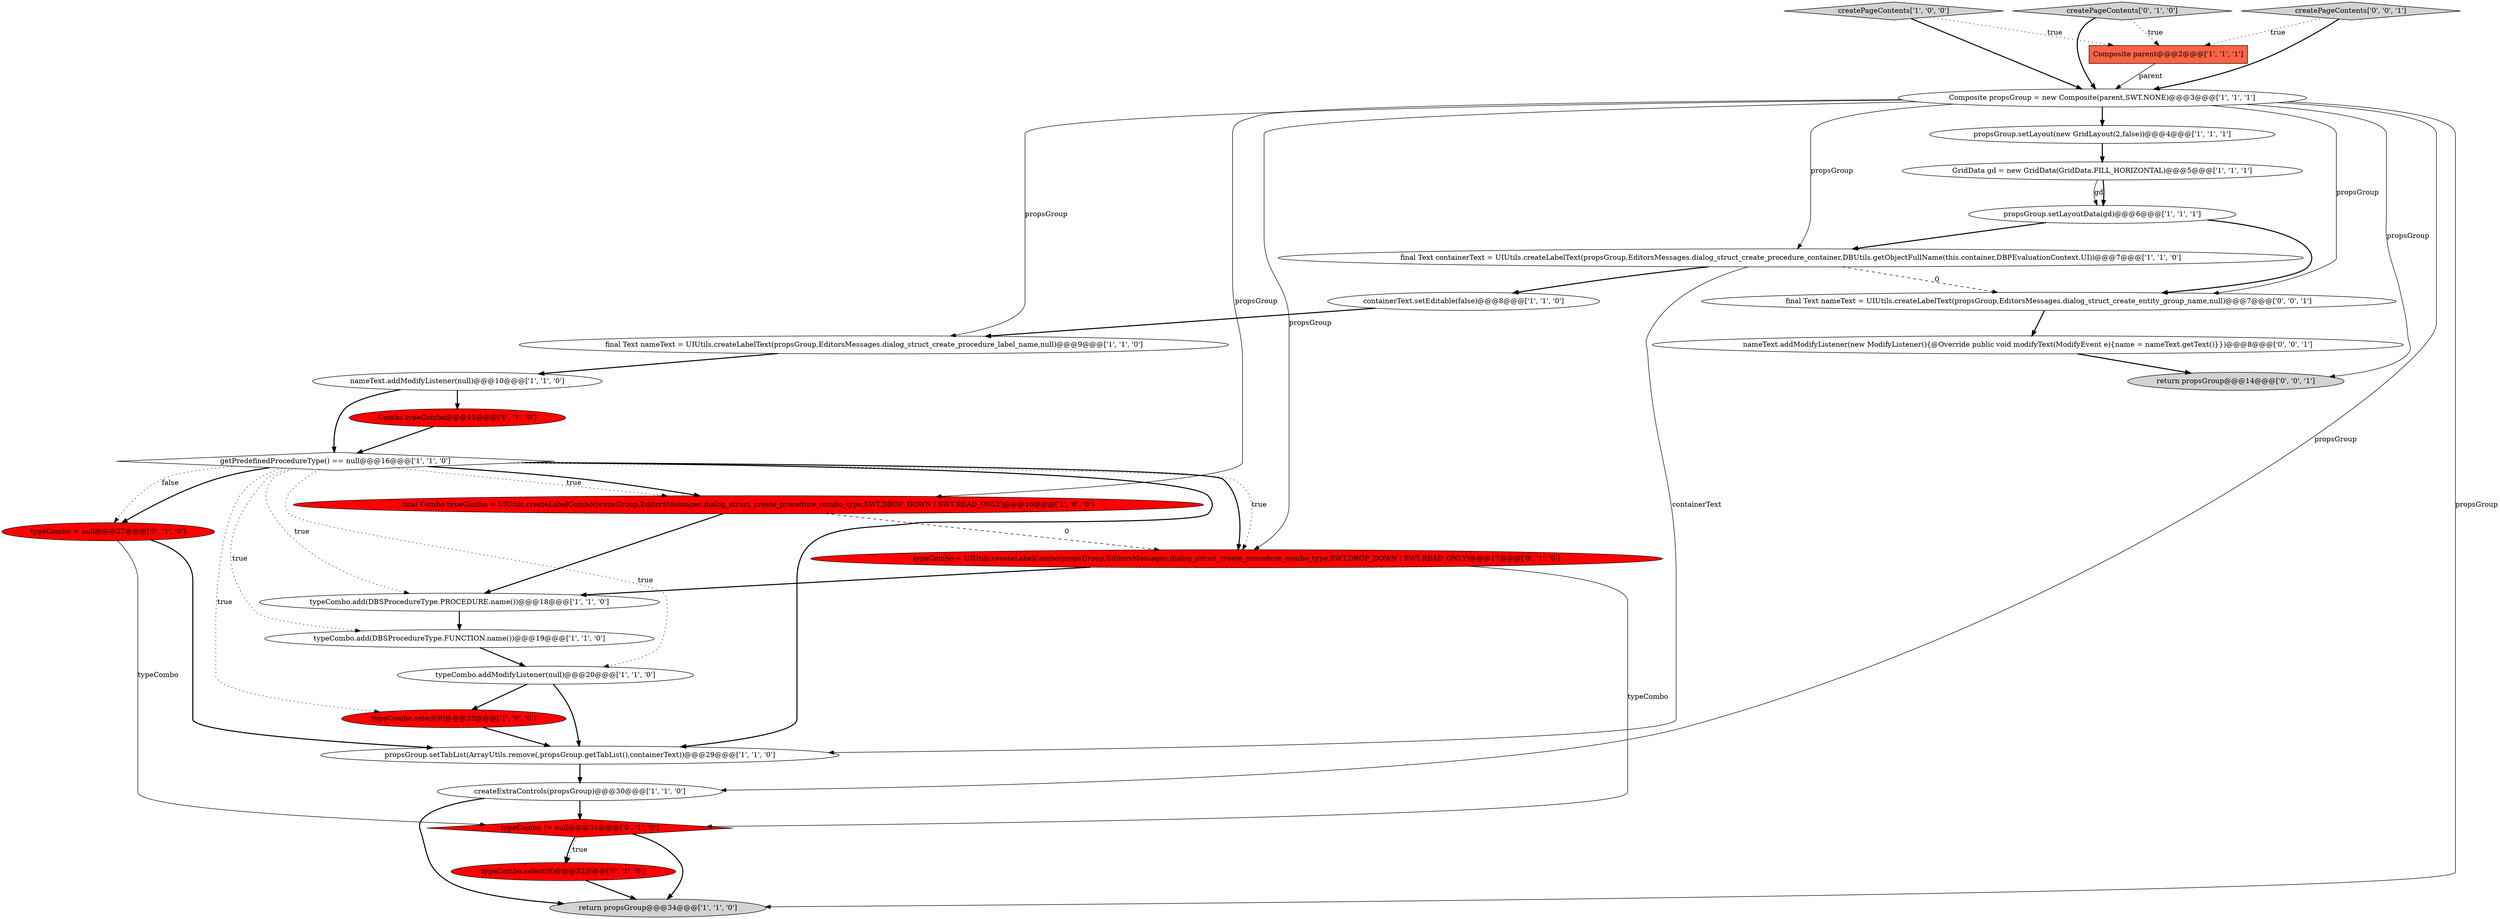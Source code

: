 digraph {
5 [style = filled, label = "getPredefinedProcedureType() == null@@@16@@@['1', '1', '0']", fillcolor = white, shape = diamond image = "AAA0AAABBB1BBB"];
16 [style = filled, label = "typeCombo.addModifyListener(null)@@@20@@@['1', '1', '0']", fillcolor = white, shape = ellipse image = "AAA0AAABBB1BBB"];
4 [style = filled, label = "containerText.setEditable(false)@@@8@@@['1', '1', '0']", fillcolor = white, shape = ellipse image = "AAA0AAABBB1BBB"];
24 [style = filled, label = "Combo typeCombo@@@15@@@['0', '1', '0']", fillcolor = red, shape = ellipse image = "AAA1AAABBB2BBB"];
0 [style = filled, label = "propsGroup.setLayout(new GridLayout(2,false))@@@4@@@['1', '1', '1']", fillcolor = white, shape = ellipse image = "AAA0AAABBB1BBB"];
23 [style = filled, label = "typeCombo = UIUtils.createLabelCombo(propsGroup,EditorsMessages.dialog_struct_create_procedure_combo_type,SWT.DROP_DOWN | SWT.READ_ONLY)@@@17@@@['0', '1', '0']", fillcolor = red, shape = ellipse image = "AAA1AAABBB2BBB"];
12 [style = filled, label = "final Text nameText = UIUtils.createLabelText(propsGroup,EditorsMessages.dialog_struct_create_procedure_label_name,null)@@@9@@@['1', '1', '0']", fillcolor = white, shape = ellipse image = "AAA0AAABBB1BBB"];
27 [style = filled, label = "return propsGroup@@@14@@@['0', '0', '1']", fillcolor = lightgray, shape = ellipse image = "AAA0AAABBB3BBB"];
8 [style = filled, label = "GridData gd = new GridData(GridData.FILL_HORIZONTAL)@@@5@@@['1', '1', '1']", fillcolor = white, shape = ellipse image = "AAA0AAABBB1BBB"];
22 [style = filled, label = "typeCombo != null@@@31@@@['0', '1', '0']", fillcolor = red, shape = diamond image = "AAA1AAABBB2BBB"];
1 [style = filled, label = "nameText.addModifyListener(null)@@@10@@@['1', '1', '0']", fillcolor = white, shape = ellipse image = "AAA0AAABBB1BBB"];
18 [style = filled, label = "final Combo typeCombo = UIUtils.createLabelCombo(propsGroup,EditorsMessages.dialog_struct_create_procedure_combo_type,SWT.DROP_DOWN | SWT.READ_ONLY)@@@16@@@['1', '0', '0']", fillcolor = red, shape = ellipse image = "AAA1AAABBB1BBB"];
6 [style = filled, label = "Composite propsGroup = new Composite(parent,SWT.NONE)@@@3@@@['1', '1', '1']", fillcolor = white, shape = ellipse image = "AAA0AAABBB1BBB"];
3 [style = filled, label = "propsGroup.setTabList(ArrayUtils.remove(,propsGroup.getTabList(),containerText))@@@29@@@['1', '1', '0']", fillcolor = white, shape = ellipse image = "AAA0AAABBB1BBB"];
28 [style = filled, label = "final Text nameText = UIUtils.createLabelText(propsGroup,EditorsMessages.dialog_struct_create_entity_group_name,null)@@@7@@@['0', '0', '1']", fillcolor = white, shape = ellipse image = "AAA0AAABBB3BBB"];
17 [style = filled, label = "createPageContents['1', '0', '0']", fillcolor = lightgray, shape = diamond image = "AAA0AAABBB1BBB"];
9 [style = filled, label = "propsGroup.setLayoutData(gd)@@@6@@@['1', '1', '1']", fillcolor = white, shape = ellipse image = "AAA0AAABBB1BBB"];
14 [style = filled, label = "typeCombo.select(0)@@@23@@@['1', '0', '0']", fillcolor = red, shape = ellipse image = "AAA1AAABBB1BBB"];
2 [style = filled, label = "typeCombo.add(DBSProcedureType.PROCEDURE.name())@@@18@@@['1', '1', '0']", fillcolor = white, shape = ellipse image = "AAA0AAABBB1BBB"];
25 [style = filled, label = "nameText.addModifyListener(new ModifyListener(){@Override public void modifyText(ModifyEvent e){name = nameText.getText()}})@@@8@@@['0', '0', '1']", fillcolor = white, shape = ellipse image = "AAA0AAABBB3BBB"];
21 [style = filled, label = "createPageContents['0', '1', '0']", fillcolor = lightgray, shape = diamond image = "AAA0AAABBB2BBB"];
15 [style = filled, label = "Composite parent@@@2@@@['1', '1', '1']", fillcolor = tomato, shape = box image = "AAA0AAABBB1BBB"];
11 [style = filled, label = "createExtraControls(propsGroup)@@@30@@@['1', '1', '0']", fillcolor = white, shape = ellipse image = "AAA0AAABBB1BBB"];
19 [style = filled, label = "typeCombo = null@@@27@@@['0', '1', '0']", fillcolor = red, shape = ellipse image = "AAA1AAABBB2BBB"];
7 [style = filled, label = "return propsGroup@@@34@@@['1', '1', '0']", fillcolor = lightgray, shape = ellipse image = "AAA0AAABBB1BBB"];
10 [style = filled, label = "final Text containerText = UIUtils.createLabelText(propsGroup,EditorsMessages.dialog_struct_create_procedure_container,DBUtils.getObjectFullName(this.container,DBPEvaluationContext.UI))@@@7@@@['1', '1', '0']", fillcolor = white, shape = ellipse image = "AAA0AAABBB1BBB"];
20 [style = filled, label = "typeCombo.select(0)@@@32@@@['0', '1', '0']", fillcolor = red, shape = ellipse image = "AAA1AAABBB2BBB"];
26 [style = filled, label = "createPageContents['0', '0', '1']", fillcolor = lightgray, shape = diamond image = "AAA0AAABBB3BBB"];
13 [style = filled, label = "typeCombo.add(DBSProcedureType.FUNCTION.name())@@@19@@@['1', '1', '0']", fillcolor = white, shape = ellipse image = "AAA0AAABBB1BBB"];
1->5 [style = bold, label=""];
5->3 [style = bold, label=""];
14->3 [style = bold, label=""];
16->3 [style = bold, label=""];
5->14 [style = dotted, label="true"];
5->19 [style = dotted, label="false"];
5->18 [style = dotted, label="true"];
5->23 [style = bold, label=""];
19->22 [style = solid, label="typeCombo"];
17->6 [style = bold, label=""];
21->6 [style = bold, label=""];
21->15 [style = dotted, label="true"];
15->6 [style = solid, label="parent"];
5->23 [style = dotted, label="true"];
3->11 [style = bold, label=""];
10->28 [style = dashed, label="0"];
23->22 [style = solid, label="typeCombo"];
6->0 [style = bold, label=""];
8->9 [style = solid, label="gd"];
5->18 [style = bold, label=""];
9->10 [style = bold, label=""];
18->2 [style = bold, label=""];
26->6 [style = bold, label=""];
12->1 [style = bold, label=""];
6->12 [style = solid, label="propsGroup"];
13->16 [style = bold, label=""];
6->18 [style = solid, label="propsGroup"];
22->7 [style = bold, label=""];
24->5 [style = bold, label=""];
2->13 [style = bold, label=""];
9->28 [style = bold, label=""];
6->11 [style = solid, label="propsGroup"];
5->19 [style = bold, label=""];
25->27 [style = bold, label=""];
5->13 [style = dotted, label="true"];
6->28 [style = solid, label="propsGroup"];
6->23 [style = solid, label="propsGroup"];
17->15 [style = dotted, label="true"];
22->20 [style = dotted, label="true"];
6->10 [style = solid, label="propsGroup"];
22->20 [style = bold, label=""];
6->27 [style = solid, label="propsGroup"];
18->23 [style = dashed, label="0"];
1->24 [style = bold, label=""];
0->8 [style = bold, label=""];
8->9 [style = bold, label=""];
5->16 [style = dotted, label="true"];
10->4 [style = bold, label=""];
11->22 [style = bold, label=""];
4->12 [style = bold, label=""];
28->25 [style = bold, label=""];
10->3 [style = solid, label="containerText"];
16->14 [style = bold, label=""];
26->15 [style = dotted, label="true"];
23->2 [style = bold, label=""];
20->7 [style = bold, label=""];
6->7 [style = solid, label="propsGroup"];
19->3 [style = bold, label=""];
11->7 [style = bold, label=""];
5->2 [style = dotted, label="true"];
}
